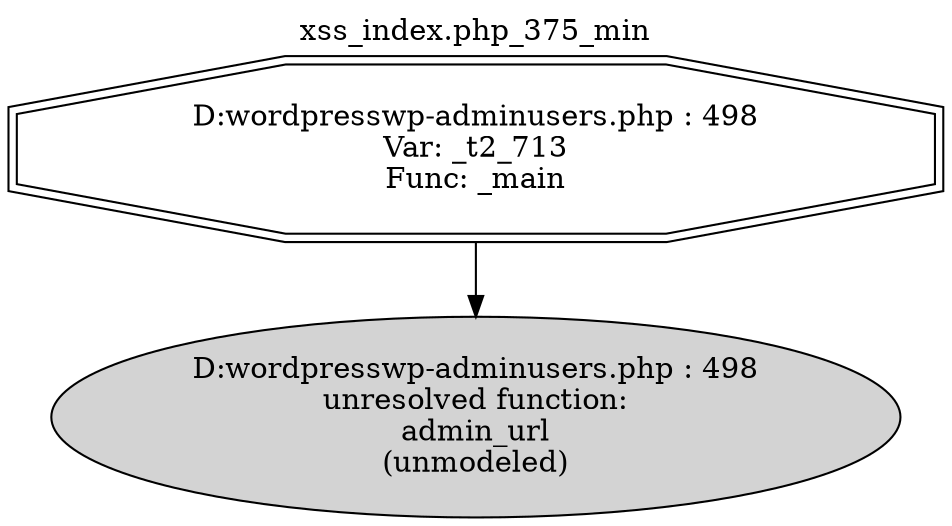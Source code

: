 digraph cfg {
  label="xss_index.php_375_min";
  labelloc=t;
  n1 [shape=doubleoctagon, label="D:\wordpress\wp-admin\users.php : 498\nVar: _t2_713\nFunc: _main\n"];
  n2 [shape=ellipse, label="D:\wordpress\wp-admin\users.php : 498\nunresolved function:\nadmin_url\n(unmodeled)\n",style=filled];
  n1 -> n2;
}
